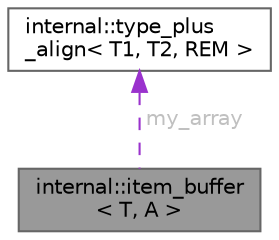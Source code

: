 digraph "internal::item_buffer&lt; T, A &gt;"
{
 // LATEX_PDF_SIZE
  bgcolor="transparent";
  edge [fontname=Helvetica,fontsize=10,labelfontname=Helvetica,labelfontsize=10];
  node [fontname=Helvetica,fontsize=10,shape=box,height=0.2,width=0.4];
  Node1 [id="Node000001",label="internal::item_buffer\l\< T, A \>",height=0.2,width=0.4,color="gray40", fillcolor="grey60", style="filled", fontcolor="black",tooltip=" "];
  Node2 -> Node1 [id="edge1_Node000001_Node000002",dir="back",color="darkorchid3",style="dashed",tooltip=" ",label=" my_array",fontcolor="grey" ];
  Node2 [id="Node000002",label="internal::type_plus\l_align\< T1, T2, REM \>",height=0.2,width=0.4,color="gray40", fillcolor="white", style="filled",URL="$structinternal_1_1type__plus__align.html",tooltip="type mimicking std::pair but with trailing fill to ensure each element of an array"];
}
